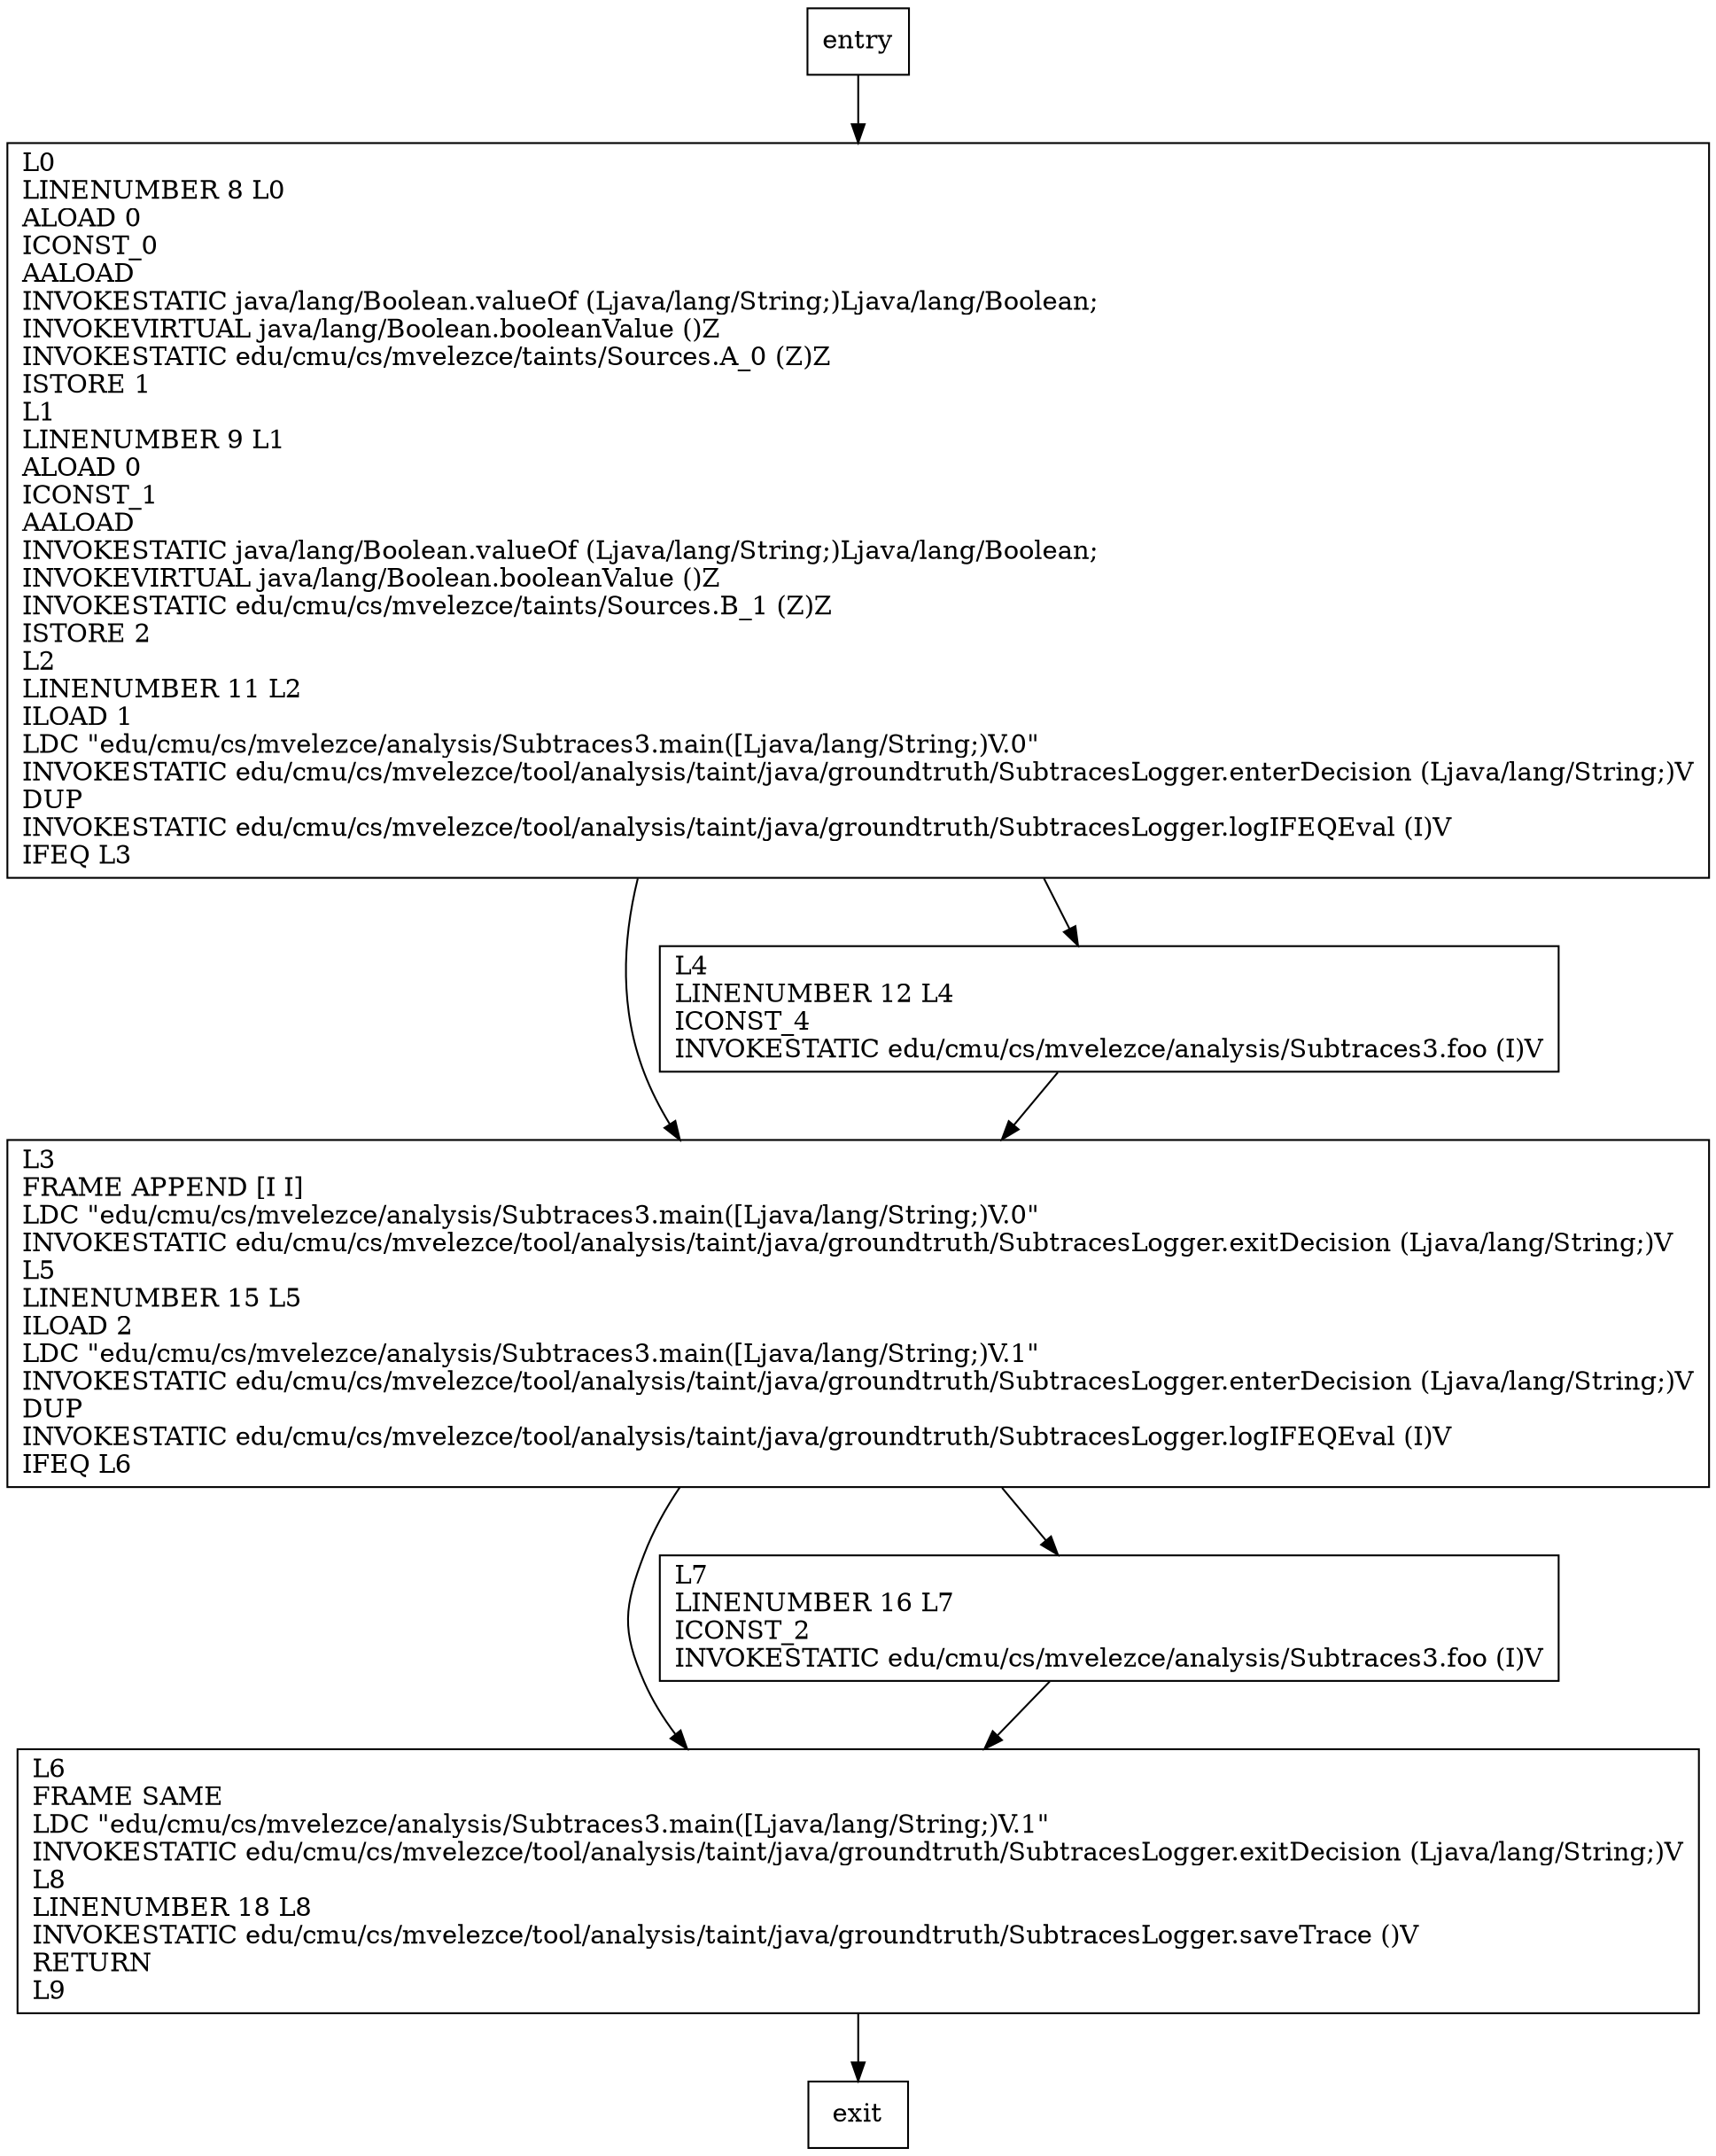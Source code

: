 digraph main {
node [shape=record];
215680372 [label="L6\lFRAME SAME\lLDC \"edu/cmu/cs/mvelezce/analysis/Subtraces3.main([Ljava/lang/String;)V.1\"\lINVOKESTATIC edu/cmu/cs/mvelezce/tool/analysis/taint/java/groundtruth/SubtracesLogger.exitDecision (Ljava/lang/String;)V\lL8\lLINENUMBER 18 L8\lINVOKESTATIC edu/cmu/cs/mvelezce/tool/analysis/taint/java/groundtruth/SubtracesLogger.saveTrace ()V\lRETURN\lL9\l"];
2036600946 [label="L3\lFRAME APPEND [I I]\lLDC \"edu/cmu/cs/mvelezce/analysis/Subtraces3.main([Ljava/lang/String;)V.0\"\lINVOKESTATIC edu/cmu/cs/mvelezce/tool/analysis/taint/java/groundtruth/SubtracesLogger.exitDecision (Ljava/lang/String;)V\lL5\lLINENUMBER 15 L5\lILOAD 2\lLDC \"edu/cmu/cs/mvelezce/analysis/Subtraces3.main([Ljava/lang/String;)V.1\"\lINVOKESTATIC edu/cmu/cs/mvelezce/tool/analysis/taint/java/groundtruth/SubtracesLogger.enterDecision (Ljava/lang/String;)V\lDUP\lINVOKESTATIC edu/cmu/cs/mvelezce/tool/analysis/taint/java/groundtruth/SubtracesLogger.logIFEQEval (I)V\lIFEQ L6\l"];
782157654 [label="L7\lLINENUMBER 16 L7\lICONST_2\lINVOKESTATIC edu/cmu/cs/mvelezce/analysis/Subtraces3.foo (I)V\l"];
478665741 [label="L0\lLINENUMBER 8 L0\lALOAD 0\lICONST_0\lAALOAD\lINVOKESTATIC java/lang/Boolean.valueOf (Ljava/lang/String;)Ljava/lang/Boolean;\lINVOKEVIRTUAL java/lang/Boolean.booleanValue ()Z\lINVOKESTATIC edu/cmu/cs/mvelezce/taints/Sources.A_0 (Z)Z\lISTORE 1\lL1\lLINENUMBER 9 L1\lALOAD 0\lICONST_1\lAALOAD\lINVOKESTATIC java/lang/Boolean.valueOf (Ljava/lang/String;)Ljava/lang/Boolean;\lINVOKEVIRTUAL java/lang/Boolean.booleanValue ()Z\lINVOKESTATIC edu/cmu/cs/mvelezce/taints/Sources.B_1 (Z)Z\lISTORE 2\lL2\lLINENUMBER 11 L2\lILOAD 1\lLDC \"edu/cmu/cs/mvelezce/analysis/Subtraces3.main([Ljava/lang/String;)V.0\"\lINVOKESTATIC edu/cmu/cs/mvelezce/tool/analysis/taint/java/groundtruth/SubtracesLogger.enterDecision (Ljava/lang/String;)V\lDUP\lINVOKESTATIC edu/cmu/cs/mvelezce/tool/analysis/taint/java/groundtruth/SubtracesLogger.logIFEQEval (I)V\lIFEQ L3\l"];
1867357103 [label="L4\lLINENUMBER 12 L4\lICONST_4\lINVOKESTATIC edu/cmu/cs/mvelezce/analysis/Subtraces3.foo (I)V\l"];
entry;
exit;
entry -> 478665741;
215680372 -> exit;
2036600946 -> 215680372;
2036600946 -> 782157654;
782157654 -> 215680372;
478665741 -> 2036600946;
478665741 -> 1867357103;
1867357103 -> 2036600946;
}
